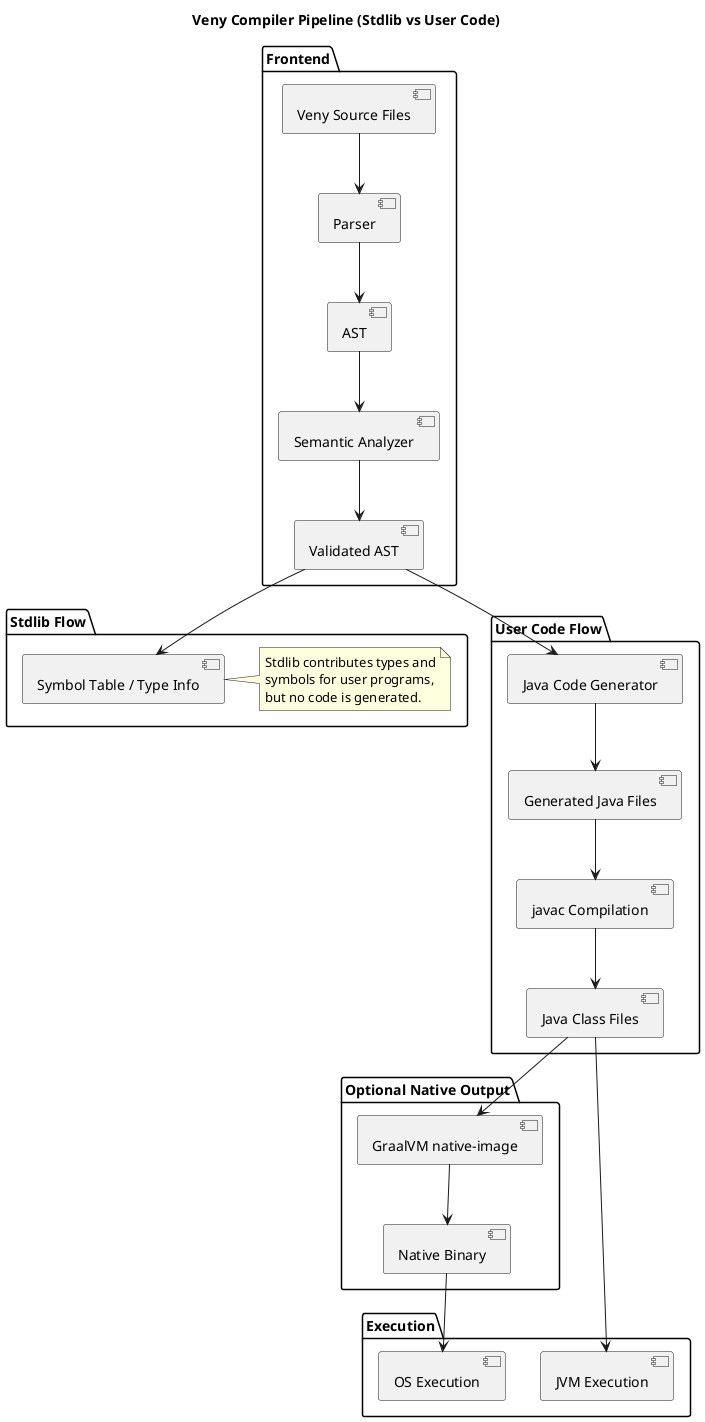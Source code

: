 @startuml
title Veny Compiler Pipeline (Stdlib vs User Code)

package "Frontend" {
    [Veny Source Files] --> [Parser]
    [Parser] --> [AST]
    [AST] --> [Semantic Analyzer]
    [Semantic Analyzer] --> [Validated AST]
}

package "Stdlib Flow" {
    [Validated AST] --> [Symbol Table / Type Info]
    note right of [Symbol Table / Type Info]
      Stdlib contributes types and
      symbols for user programs,
      but no code is generated.
    end note
}

package "User Code Flow" {
    [Validated AST] --> [Java Code Generator]
    [Java Code Generator] --> [Generated Java Files]
    [Generated Java Files] --> [javac Compilation]
    [javac Compilation] --> [Java Class Files]
}

package "Optional Native Output" {
    [Java Class Files] --> [GraalVM native-image]
    [GraalVM native-image] --> [Native Binary]
}

package "Execution" {
    [Java Class Files] --> [JVM Execution]
    [Native Binary] --> [OS Execution]
}

@enduml
